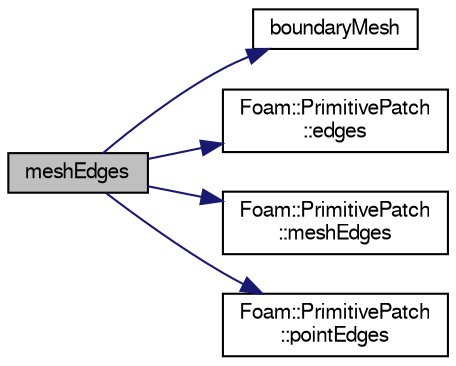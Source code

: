 digraph "meshEdges"
{
  bgcolor="transparent";
  edge [fontname="FreeSans",fontsize="10",labelfontname="FreeSans",labelfontsize="10"];
  node [fontname="FreeSans",fontsize="10",shape=record];
  rankdir="LR";
  Node6063 [label="meshEdges",height=0.2,width=0.4,color="black", fillcolor="grey75", style="filled", fontcolor="black"];
  Node6063 -> Node6064 [color="midnightblue",fontsize="10",style="solid",fontname="FreeSans"];
  Node6064 [label="boundaryMesh",height=0.2,width=0.4,color="black",URL="$a27478.html#a729e6b97bfa357ec46f60ff7f2e7779a",tooltip="Return boundaryMesh reference. "];
  Node6063 -> Node6065 [color="midnightblue",fontsize="10",style="solid",fontname="FreeSans"];
  Node6065 [label="Foam::PrimitivePatch\l::edges",height=0.2,width=0.4,color="black",URL="$a27538.html#a21d764179912ddda5c6f95193c289846",tooltip="Return list of edges, address into LOCAL point list. "];
  Node6063 -> Node6066 [color="midnightblue",fontsize="10",style="solid",fontname="FreeSans"];
  Node6066 [label="Foam::PrimitivePatch\l::meshEdges",height=0.2,width=0.4,color="black",URL="$a27538.html#a3c91e7d5baf71c37da45885242cd1c7d",tooltip="Return labels of patch edges in the global edge list using. "];
  Node6063 -> Node6067 [color="midnightblue",fontsize="10",style="solid",fontname="FreeSans"];
  Node6067 [label="Foam::PrimitivePatch\l::pointEdges",height=0.2,width=0.4,color="black",URL="$a27538.html#a219060536b044c749e6178283665d632",tooltip="Return point-edge addressing. "];
}
